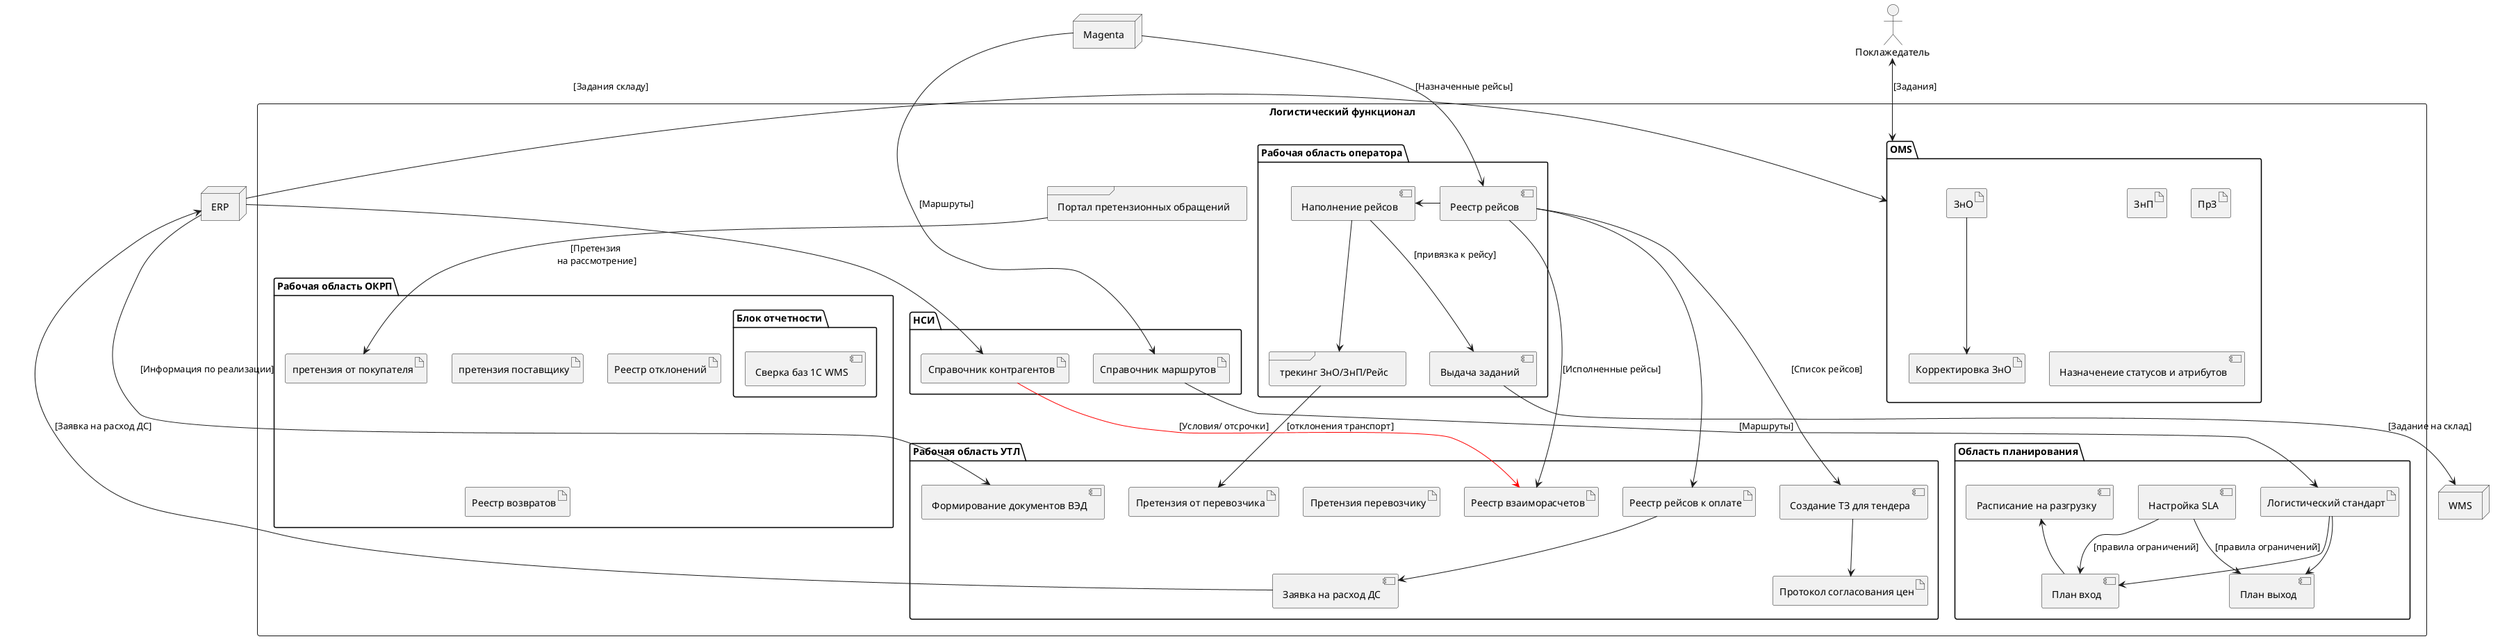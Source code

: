 @startuml

actor 3pl as "Поклажедатель"
' queue esb as "Датареон"

node wms as  "WMS" 
node erp as "ERP" 
node tms as "Magenta"


rectangle log as "Логистический функционал" {
    
        frame site as "Портал претензионных обращений"

        folder "Рабочая область ОКРП"{
            artifact pcust  as "претензия от покупателя"
            artifact psupp  as "претензия поставщику"
            folder reports as "Блок отчетности" {
                component report1 as "Сверка баз 1С WMS"
            }
            artifact deviation as "Реестр отклонений"
            artifact refuse as "Реестр возвратов"


            site --> pcust :[Претензия \nна рассмотрение]
        }

        folder "Рабочая область УТЛ"{
            artifact regprice as "Протокол согласования цен"
            component tender as "Создание ТЗ для тендера"
            artifact flightPay as "Реестр рейсов к оплате"
            component payment as "Заявка на расход ДС"

            artifact pIn as "Претензия от перевозчика"
            artifact pOut as "Претензия перевозчику"

            component ved as "Формирование документов ВЭД"

            artifact paymentStat as "Реестр взаиморасчетов"

            tender -->regprice
            flightPay -->payment
            payment --> erp : [Заявка на расход ДС]

        }

  

    package OMS as "OMS" {
        artifact ZnO as "ЗнО"
        artifact ZnP as "ЗнП"
        artifact PrZ as "ПрЗ"
        artifact corrZnO as "Корректировка ЗнО"

        component StatusDoc as "Назначенеие статусов и атрибутов"

        ZnO --> corrZnO

    }


    package interfaceOper as "Рабочая область оператора" {
        frame regZNO as "трекинг ЗнО/ЗнП/Рейс"
        component regFlight as "Реестр рейсов"
        component QueueFlight as "Наполнение рейсов"
        component runZno as "Выдача заданий"

        regFlight -left-> QueueFlight
        QueueFlight --> regZNO
        QueueFlight -->runZno :[привязка к рейсу]
        
    }

    package nsi as "НСИ" {
        artifact contractor as "Справочник контрагентов"
        artifact logCard as "Справочник маршрутов"
    }

    package plan as "Область планирования"{
        artifact logSt as "Логистический стандарт"
        component calOut as "Расписание на разгрузку"
        component planIN as "План вход"
        component planOut as "План выход"
        component sla as "Настройка SLA"

        sla --> planIN : [правила ограничений]
        sla --> planOut: [правила ограничений]

        logSt -->planIN
        logSt -->planOut

        calOut <-- planIN
    }
}



' wms <-down-> esb
' erp <-down-> esb
' esb <-down-> log
'tms <-down-> esb
3pl <-down-> OMS : [Задания]

regZNO --> pIn :[отклонения транспорт]
regFlight --> tender : [Список рейсов]
contractor -[#red]-> paymentStat :[Условия/ отсрочки]
regFlight --> paymentStat :[Исполненные рейсы]
regFlight --> flightPay

runZno --> wms :[Задание на склад]
tms --> regFlight :[Назначенные рейсы]
tms --> logCard :[Маршруты]

logCard --> logSt :[Маршруты]

erp --> ved : [Информация по реализации]
erp --> OMS : [Задания складу]
erp --> contractor

@enduml